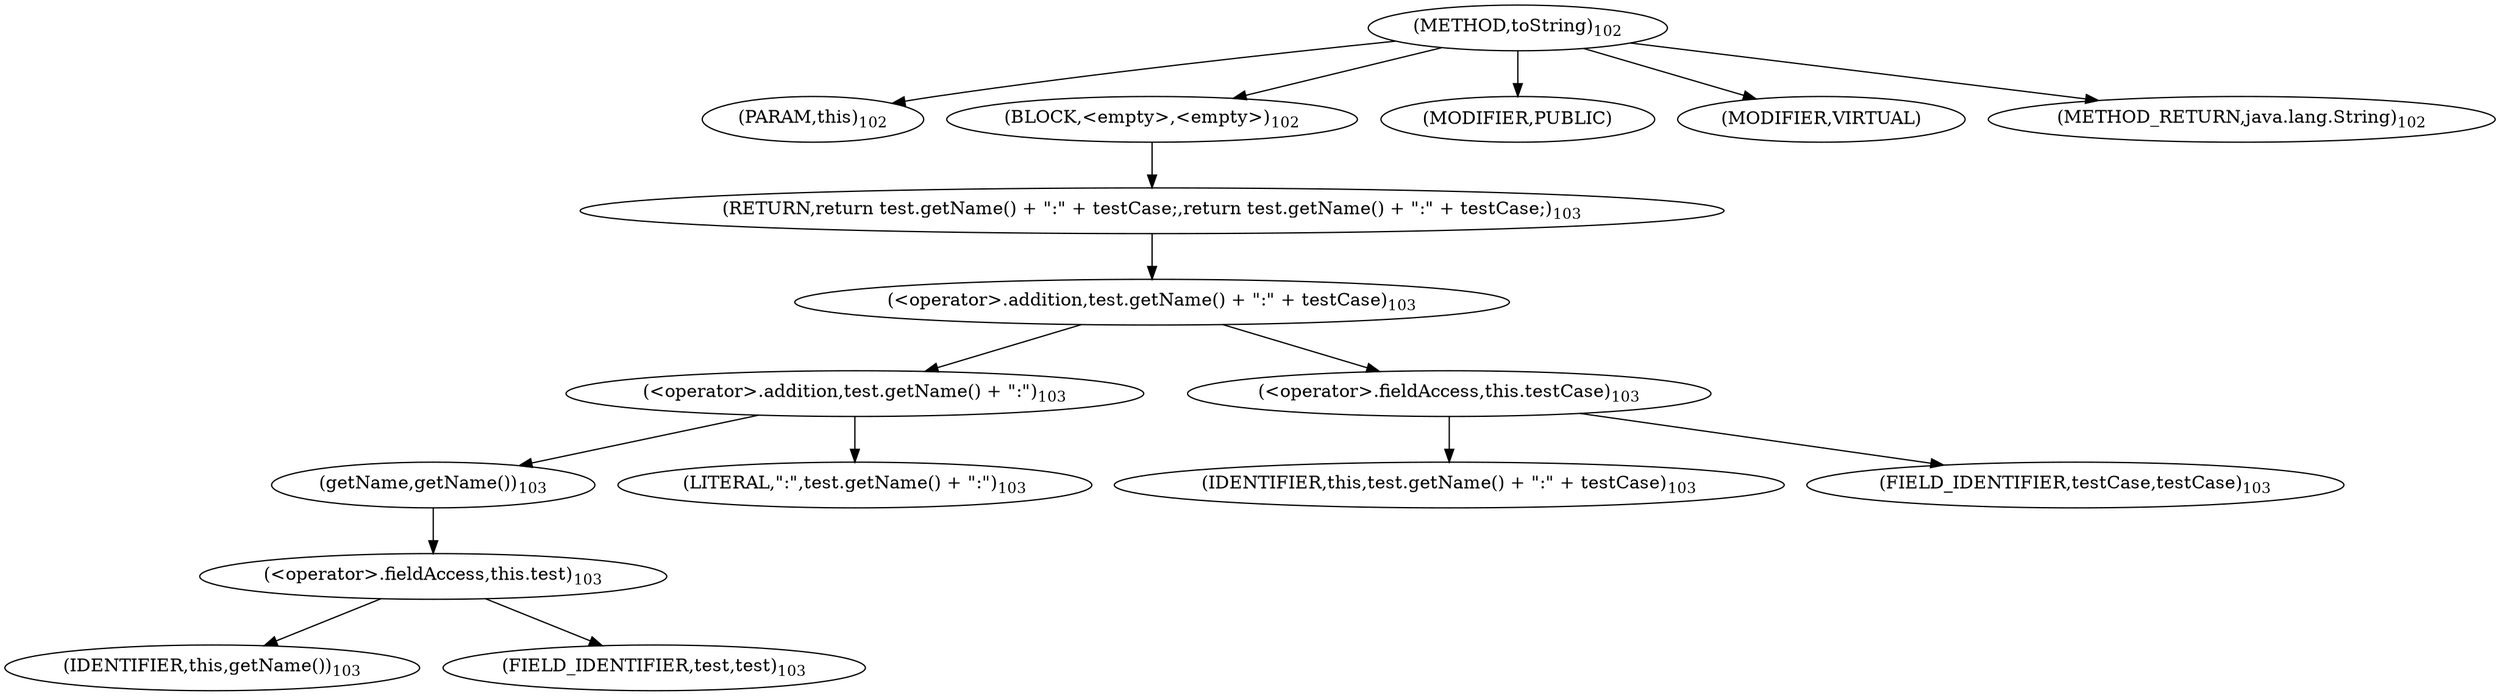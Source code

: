 digraph "toString" {  
"206" [label = <(METHOD,toString)<SUB>102</SUB>> ]
"207" [label = <(PARAM,this)<SUB>102</SUB>> ]
"208" [label = <(BLOCK,&lt;empty&gt;,&lt;empty&gt;)<SUB>102</SUB>> ]
"209" [label = <(RETURN,return test.getName() + &quot;:&quot; + testCase;,return test.getName() + &quot;:&quot; + testCase;)<SUB>103</SUB>> ]
"210" [label = <(&lt;operator&gt;.addition,test.getName() + &quot;:&quot; + testCase)<SUB>103</SUB>> ]
"211" [label = <(&lt;operator&gt;.addition,test.getName() + &quot;:&quot;)<SUB>103</SUB>> ]
"212" [label = <(getName,getName())<SUB>103</SUB>> ]
"213" [label = <(&lt;operator&gt;.fieldAccess,this.test)<SUB>103</SUB>> ]
"214" [label = <(IDENTIFIER,this,getName())<SUB>103</SUB>> ]
"215" [label = <(FIELD_IDENTIFIER,test,test)<SUB>103</SUB>> ]
"216" [label = <(LITERAL,&quot;:&quot;,test.getName() + &quot;:&quot;)<SUB>103</SUB>> ]
"217" [label = <(&lt;operator&gt;.fieldAccess,this.testCase)<SUB>103</SUB>> ]
"218" [label = <(IDENTIFIER,this,test.getName() + &quot;:&quot; + testCase)<SUB>103</SUB>> ]
"219" [label = <(FIELD_IDENTIFIER,testCase,testCase)<SUB>103</SUB>> ]
"220" [label = <(MODIFIER,PUBLIC)> ]
"221" [label = <(MODIFIER,VIRTUAL)> ]
"222" [label = <(METHOD_RETURN,java.lang.String)<SUB>102</SUB>> ]
  "206" -> "207" 
  "206" -> "208" 
  "206" -> "220" 
  "206" -> "221" 
  "206" -> "222" 
  "208" -> "209" 
  "209" -> "210" 
  "210" -> "211" 
  "210" -> "217" 
  "211" -> "212" 
  "211" -> "216" 
  "212" -> "213" 
  "213" -> "214" 
  "213" -> "215" 
  "217" -> "218" 
  "217" -> "219" 
}
